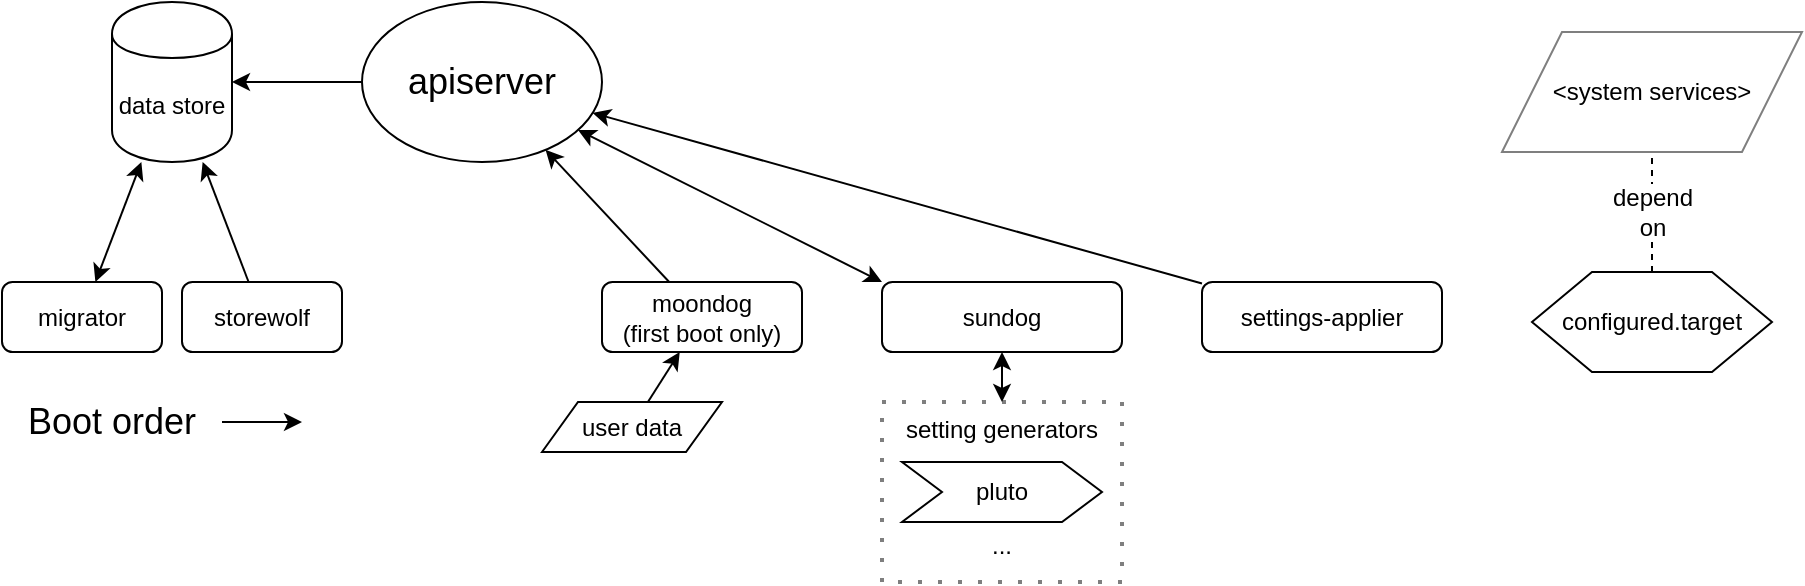 <mxfile version="12.4.8" type="device"><diagram id="vL4lszIxdcRJnpUGa12-" name="Page-1"><mxGraphModel dx="942" dy="1012" grid="1" gridSize="10" guides="1" tooltips="1" connect="1" arrows="1" fold="1" page="1" pageScale="1" pageWidth="1100" pageHeight="850" math="0" shadow="0"><root><mxCell id="0"/><mxCell id="1" parent="0"/><mxCell id="BReUcqJK6GrhxDRek2Sn-1" value="&lt;div&gt;migrator&lt;/div&gt;" style="rounded=1;whiteSpace=wrap;html=1;" parent="1" vertex="1"><mxGeometry y="145" width="80" height="35" as="geometry"/></mxCell><mxCell id="BReUcqJK6GrhxDRek2Sn-3" value="storewolf" style="rounded=1;whiteSpace=wrap;html=1;" parent="1" vertex="1"><mxGeometry x="90" y="145" width="80" height="35" as="geometry"/></mxCell><mxCell id="BReUcqJK6GrhxDRek2Sn-4" value="data store" style="shape=cylinder;whiteSpace=wrap;html=1;boundedLbl=1;backgroundOutline=1;" parent="1" vertex="1"><mxGeometry x="55" y="5" width="60" height="80" as="geometry"/></mxCell><mxCell id="BReUcqJK6GrhxDRek2Sn-5" value="&lt;div&gt;moondog&lt;/div&gt;&lt;div&gt;(first boot only)&lt;br&gt;&lt;/div&gt;" style="rounded=1;whiteSpace=wrap;html=1;" parent="1" vertex="1"><mxGeometry x="300" y="145" width="100" height="35" as="geometry"/></mxCell><mxCell id="BReUcqJK6GrhxDRek2Sn-6" value="apiserver" style="ellipse;whiteSpace=wrap;html=1;fontSize=18;" parent="1" vertex="1"><mxGeometry x="180" y="5" width="120" height="80" as="geometry"/></mxCell><mxCell id="BReUcqJK6GrhxDRek2Sn-12" value="configured.target" style="shape=hexagon;perimeter=hexagonPerimeter2;whiteSpace=wrap;html=1;" parent="1" vertex="1"><mxGeometry x="765" y="140" width="120" height="50" as="geometry"/></mxCell><mxCell id="BReUcqJK6GrhxDRek2Sn-13" value="" style="endArrow=classic;startArrow=classic;html=1;startFill=1;" parent="1" source="BReUcqJK6GrhxDRek2Sn-1" target="BReUcqJK6GrhxDRek2Sn-4" edge="1"><mxGeometry width="50" height="50" relative="1" as="geometry"><mxPoint x="10" y="105" as="sourcePoint"/><mxPoint x="60" y="55" as="targetPoint"/></mxGeometry></mxCell><mxCell id="BReUcqJK6GrhxDRek2Sn-15" value="" style="endArrow=classic;startArrow=none;html=1;startFill=0;" parent="1" source="BReUcqJK6GrhxDRek2Sn-3" target="BReUcqJK6GrhxDRek2Sn-4" edge="1"><mxGeometry width="50" height="50" relative="1" as="geometry"><mxPoint x="-120" y="405" as="sourcePoint"/><mxPoint x="-70" y="355" as="targetPoint"/></mxGeometry></mxCell><mxCell id="M4X2SazQFCO-rZaaM2Hl-1" value="" style="endArrow=classic;html=1;" parent="1" source="BReUcqJK6GrhxDRek2Sn-5" target="BReUcqJK6GrhxDRek2Sn-6" edge="1"><mxGeometry width="50" height="50" relative="1" as="geometry"><mxPoint x="-110" y="405" as="sourcePoint"/><mxPoint x="-60" y="355" as="targetPoint"/></mxGeometry></mxCell><mxCell id="M4X2SazQFCO-rZaaM2Hl-2" value="" style="endArrow=classic;html=1;" parent="1" source="BReUcqJK6GrhxDRek2Sn-6" target="BReUcqJK6GrhxDRek2Sn-4" edge="1"><mxGeometry width="50" height="50" relative="1" as="geometry"><mxPoint x="-110" y="405" as="sourcePoint"/><mxPoint x="-60" y="355" as="targetPoint"/></mxGeometry></mxCell><mxCell id="M4X2SazQFCO-rZaaM2Hl-3" value="" style="endArrow=classic;html=1;startArrow=classic;startFill=1;exitX=0;exitY=0;exitDx=0;exitDy=0;" parent="1" source="BReUcqJK6GrhxDRek2Sn-8" target="BReUcqJK6GrhxDRek2Sn-6" edge="1"><mxGeometry width="50" height="50" relative="1" as="geometry"><mxPoint x="-110" y="305" as="sourcePoint"/><mxPoint x="-60" y="255" as="targetPoint"/></mxGeometry></mxCell><mxCell id="M4X2SazQFCO-rZaaM2Hl-10" value="" style="endArrow=classic;html=1;" parent="1" source="BReUcqJK6GrhxDRek2Sn-11" target="BReUcqJK6GrhxDRek2Sn-6" edge="1"><mxGeometry width="50" height="50" relative="1" as="geometry"><mxPoint x="-110" y="455" as="sourcePoint"/><mxPoint x="-60" y="405" as="targetPoint"/></mxGeometry></mxCell><mxCell id="M4X2SazQFCO-rZaaM2Hl-11" value="&amp;lt;system services&amp;gt;" style="shape=parallelogram;perimeter=parallelogramPerimeter;whiteSpace=wrap;html=1;strokeWidth=1;fillColor=#ffffff;opacity=50;" parent="1" vertex="1"><mxGeometry x="750" y="20" width="150" height="60" as="geometry"/></mxCell><mxCell id="M4X2SazQFCO-rZaaM2Hl-18" value="" style="endArrow=none;dashed=1;html=1;" parent="1" source="BReUcqJK6GrhxDRek2Sn-12" target="M4X2SazQFCO-rZaaM2Hl-11" edge="1"><mxGeometry width="50" height="50" relative="1" as="geometry"><mxPoint x="-185" y="380" as="sourcePoint"/><mxPoint x="-135" y="330" as="targetPoint"/></mxGeometry></mxCell><mxCell id="M4X2SazQFCO-rZaaM2Hl-19" value="&lt;div&gt;depend&lt;/div&gt;&lt;div&gt;on&lt;/div&gt;" style="text;html=1;resizable=0;points=[];align=center;verticalAlign=middle;labelBackgroundColor=#ffffff;" parent="M4X2SazQFCO-rZaaM2Hl-18" vertex="1" connectable="0"><mxGeometry x="-0.492" y="-5" relative="1" as="geometry"><mxPoint x="-5" y="-15" as="offset"/></mxGeometry></mxCell><mxCell id="M4X2SazQFCO-rZaaM2Hl-20" value="Boot order" style="text;html=1;strokeColor=none;fillColor=none;align=center;verticalAlign=middle;whiteSpace=wrap;rounded=0;opacity=50;fontSize=18;" parent="1" vertex="1"><mxGeometry y="205" width="110" height="20" as="geometry"/></mxCell><mxCell id="M4X2SazQFCO-rZaaM2Hl-22" value="" style="endArrow=classic;html=1;fontSize=18;" parent="1" source="M4X2SazQFCO-rZaaM2Hl-20" edge="1"><mxGeometry width="50" height="50" relative="1" as="geometry"><mxPoint x="10" y="365" as="sourcePoint"/><mxPoint x="150" y="215" as="targetPoint"/></mxGeometry></mxCell><mxCell id="XSd0KtlFQv_S3EgwD2iR-1" value="user data" style="shape=parallelogram;perimeter=parallelogramPerimeter;whiteSpace=wrap;html=1;" parent="1" vertex="1"><mxGeometry x="270" y="205" width="90" height="25" as="geometry"/></mxCell><mxCell id="XSd0KtlFQv_S3EgwD2iR-2" value="" style="endArrow=classic;html=1;" parent="1" source="XSd0KtlFQv_S3EgwD2iR-1" target="BReUcqJK6GrhxDRek2Sn-5" edge="1"><mxGeometry width="50" height="50" relative="1" as="geometry"><mxPoint x="10" y="370" as="sourcePoint"/><mxPoint x="330" y="250" as="targetPoint"/></mxGeometry></mxCell><mxCell id="fqwOqAcpf6SwDyOA_E6c-5" value="" style="group" vertex="1" connectable="0" parent="1"><mxGeometry x="440" y="120" width="120" height="175" as="geometry"/></mxCell><mxCell id="fqwOqAcpf6SwDyOA_E6c-3" value="" style="group" vertex="1" connectable="0" parent="fqwOqAcpf6SwDyOA_E6c-5"><mxGeometry width="120" height="175" as="geometry"/></mxCell><mxCell id="M4X2SazQFCO-rZaaM2Hl-8" value="" style="group" parent="fqwOqAcpf6SwDyOA_E6c-3" vertex="1" connectable="0"><mxGeometry y="85" width="120" height="90" as="geometry"/></mxCell><mxCell id="M4X2SazQFCO-rZaaM2Hl-5" value="&lt;div&gt;setting generators&lt;/div&gt;&lt;div&gt;&lt;br&gt;&lt;/div&gt;&lt;div&gt;&lt;br&gt;&lt;/div&gt;&lt;div&gt;&lt;br&gt;&lt;/div&gt;&lt;div&gt;...&lt;br&gt;&lt;/div&gt;" style="rounded=0;whiteSpace=wrap;html=1;dashed=1;dashPattern=1 4;fillColor=#ffffff;opacity=50;strokeWidth=2;verticalAlign=top;" parent="M4X2SazQFCO-rZaaM2Hl-8" vertex="1"><mxGeometry width="120" height="90" as="geometry"/></mxCell><mxCell id="BReUcqJK6GrhxDRek2Sn-9" value="pluto" style="shape=step;perimeter=stepPerimeter;whiteSpace=wrap;html=1;fixedSize=1;" parent="M4X2SazQFCO-rZaaM2Hl-8" vertex="1"><mxGeometry x="10" y="30" width="100" height="30" as="geometry"/></mxCell><mxCell id="M4X2SazQFCO-rZaaM2Hl-6" value="" style="endArrow=classic;startArrow=classic;html=1;entryX=0.5;entryY=1;entryDx=0;entryDy=0;" parent="fqwOqAcpf6SwDyOA_E6c-3" source="M4X2SazQFCO-rZaaM2Hl-5" target="BReUcqJK6GrhxDRek2Sn-8" edge="1"><mxGeometry width="50" height="50" relative="1" as="geometry"><mxPoint x="-250" y="305" as="sourcePoint"/><mxPoint x="-200" y="255" as="targetPoint"/></mxGeometry></mxCell><mxCell id="BReUcqJK6GrhxDRek2Sn-8" value="sundog" style="rounded=1;whiteSpace=wrap;html=1;spacing=0;align=center;" parent="fqwOqAcpf6SwDyOA_E6c-3" vertex="1"><mxGeometry y="25" width="120" height="35" as="geometry"/></mxCell><mxCell id="fqwOqAcpf6SwDyOA_E6c-8" value="" style="group" vertex="1" connectable="0" parent="1"><mxGeometry x="600" y="120" width="120" height="60" as="geometry"/></mxCell><mxCell id="BReUcqJK6GrhxDRek2Sn-11" value="settings-applier" style="rounded=1;whiteSpace=wrap;html=1;spacing=0;" parent="fqwOqAcpf6SwDyOA_E6c-8" vertex="1"><mxGeometry y="25" width="120" height="35" as="geometry"/></mxCell></root></mxGraphModel></diagram></mxfile>